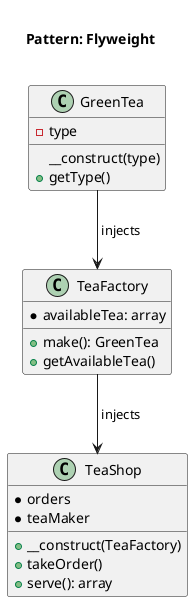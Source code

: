 @startuml
    Title <size:20>\nPattern: Flyweight\n

    class GreenTea {
    	- type
    	__construct(type)
    	+ getType()

    }

    class TeaFactory {
        * availableTea: array
        + make(): GreenTea
        + getAvailableTea()
    }

    class TeaShop {
        * orders
        * teaMaker
        + __construct(TeaFactory)
        + takeOrder()
        + serve(): array
    }

    GreenTea --> TeaFactory: " injects"
    TeaFactory --> TeaShop: " injects"
@enduml